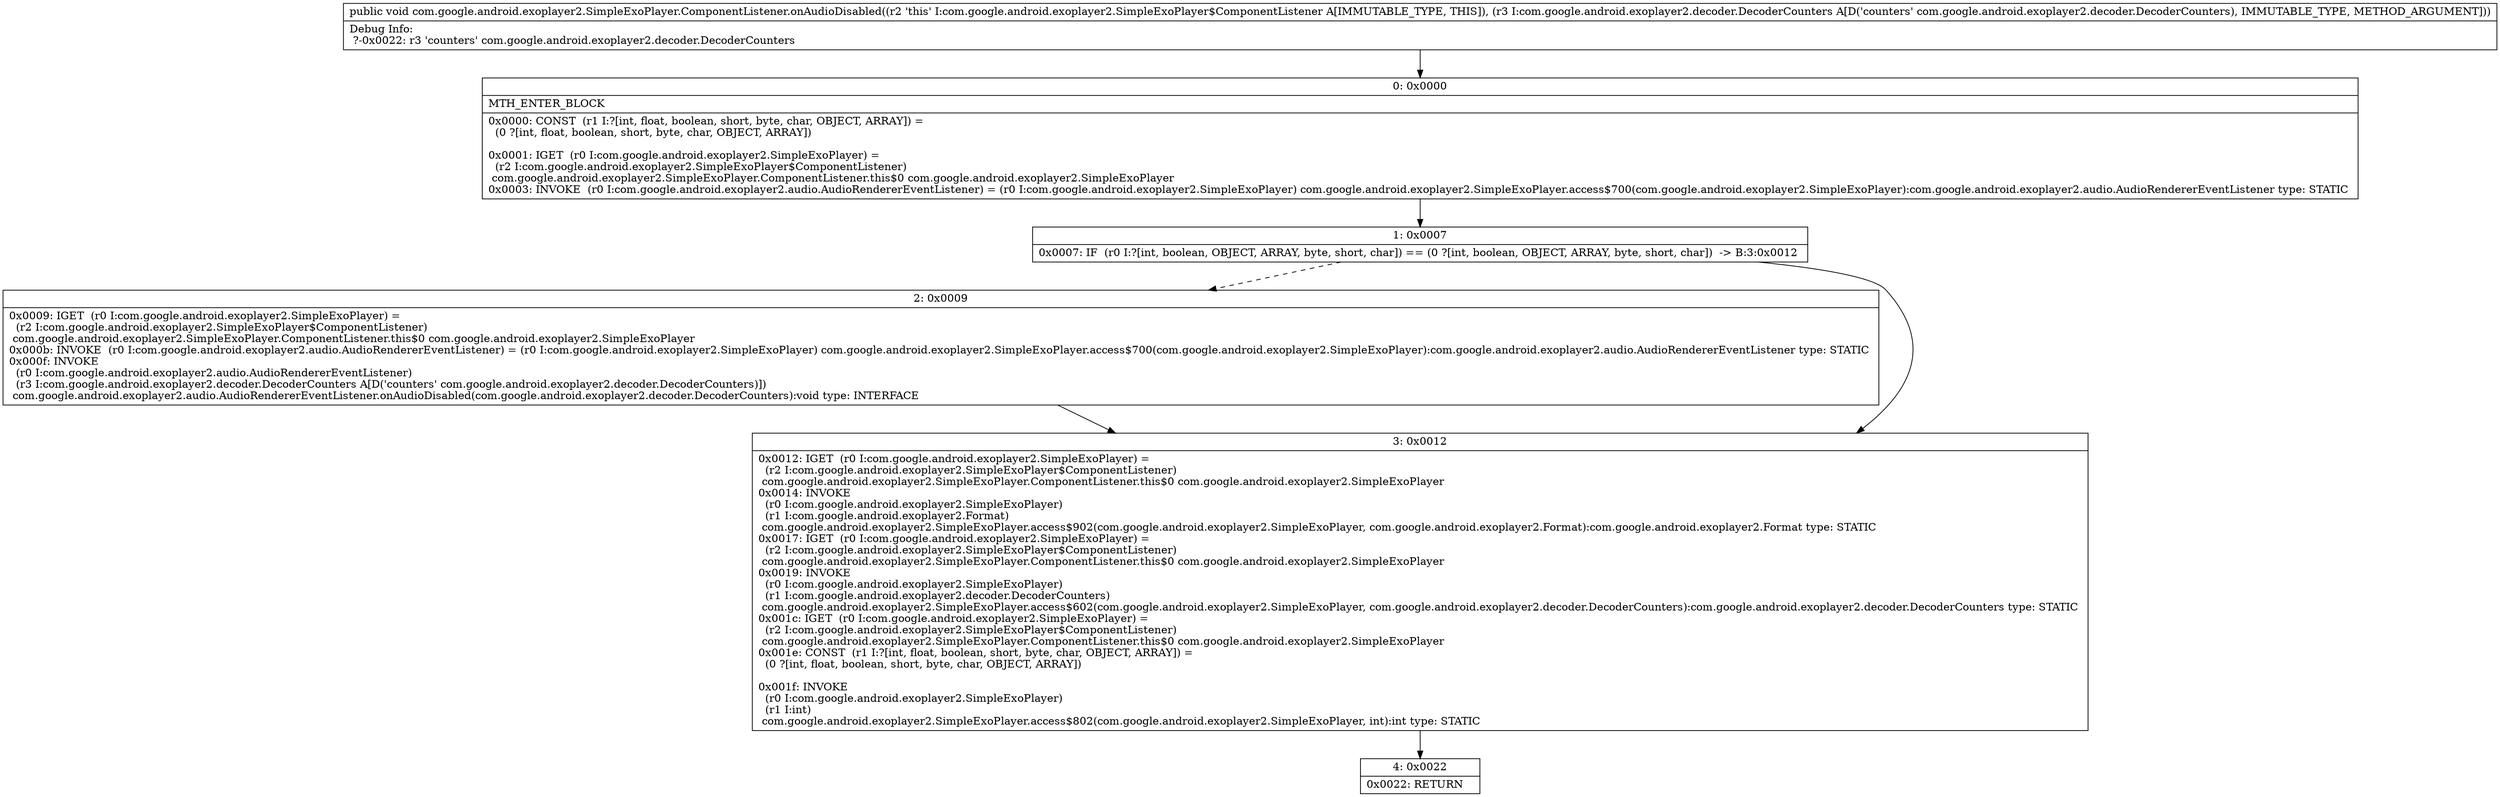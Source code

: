 digraph "CFG forcom.google.android.exoplayer2.SimpleExoPlayer.ComponentListener.onAudioDisabled(Lcom\/google\/android\/exoplayer2\/decoder\/DecoderCounters;)V" {
Node_0 [shape=record,label="{0\:\ 0x0000|MTH_ENTER_BLOCK\l|0x0000: CONST  (r1 I:?[int, float, boolean, short, byte, char, OBJECT, ARRAY]) = \l  (0 ?[int, float, boolean, short, byte, char, OBJECT, ARRAY])\l \l0x0001: IGET  (r0 I:com.google.android.exoplayer2.SimpleExoPlayer) = \l  (r2 I:com.google.android.exoplayer2.SimpleExoPlayer$ComponentListener)\l com.google.android.exoplayer2.SimpleExoPlayer.ComponentListener.this$0 com.google.android.exoplayer2.SimpleExoPlayer \l0x0003: INVOKE  (r0 I:com.google.android.exoplayer2.audio.AudioRendererEventListener) = (r0 I:com.google.android.exoplayer2.SimpleExoPlayer) com.google.android.exoplayer2.SimpleExoPlayer.access$700(com.google.android.exoplayer2.SimpleExoPlayer):com.google.android.exoplayer2.audio.AudioRendererEventListener type: STATIC \l}"];
Node_1 [shape=record,label="{1\:\ 0x0007|0x0007: IF  (r0 I:?[int, boolean, OBJECT, ARRAY, byte, short, char]) == (0 ?[int, boolean, OBJECT, ARRAY, byte, short, char])  \-\> B:3:0x0012 \l}"];
Node_2 [shape=record,label="{2\:\ 0x0009|0x0009: IGET  (r0 I:com.google.android.exoplayer2.SimpleExoPlayer) = \l  (r2 I:com.google.android.exoplayer2.SimpleExoPlayer$ComponentListener)\l com.google.android.exoplayer2.SimpleExoPlayer.ComponentListener.this$0 com.google.android.exoplayer2.SimpleExoPlayer \l0x000b: INVOKE  (r0 I:com.google.android.exoplayer2.audio.AudioRendererEventListener) = (r0 I:com.google.android.exoplayer2.SimpleExoPlayer) com.google.android.exoplayer2.SimpleExoPlayer.access$700(com.google.android.exoplayer2.SimpleExoPlayer):com.google.android.exoplayer2.audio.AudioRendererEventListener type: STATIC \l0x000f: INVOKE  \l  (r0 I:com.google.android.exoplayer2.audio.AudioRendererEventListener)\l  (r3 I:com.google.android.exoplayer2.decoder.DecoderCounters A[D('counters' com.google.android.exoplayer2.decoder.DecoderCounters)])\l com.google.android.exoplayer2.audio.AudioRendererEventListener.onAudioDisabled(com.google.android.exoplayer2.decoder.DecoderCounters):void type: INTERFACE \l}"];
Node_3 [shape=record,label="{3\:\ 0x0012|0x0012: IGET  (r0 I:com.google.android.exoplayer2.SimpleExoPlayer) = \l  (r2 I:com.google.android.exoplayer2.SimpleExoPlayer$ComponentListener)\l com.google.android.exoplayer2.SimpleExoPlayer.ComponentListener.this$0 com.google.android.exoplayer2.SimpleExoPlayer \l0x0014: INVOKE  \l  (r0 I:com.google.android.exoplayer2.SimpleExoPlayer)\l  (r1 I:com.google.android.exoplayer2.Format)\l com.google.android.exoplayer2.SimpleExoPlayer.access$902(com.google.android.exoplayer2.SimpleExoPlayer, com.google.android.exoplayer2.Format):com.google.android.exoplayer2.Format type: STATIC \l0x0017: IGET  (r0 I:com.google.android.exoplayer2.SimpleExoPlayer) = \l  (r2 I:com.google.android.exoplayer2.SimpleExoPlayer$ComponentListener)\l com.google.android.exoplayer2.SimpleExoPlayer.ComponentListener.this$0 com.google.android.exoplayer2.SimpleExoPlayer \l0x0019: INVOKE  \l  (r0 I:com.google.android.exoplayer2.SimpleExoPlayer)\l  (r1 I:com.google.android.exoplayer2.decoder.DecoderCounters)\l com.google.android.exoplayer2.SimpleExoPlayer.access$602(com.google.android.exoplayer2.SimpleExoPlayer, com.google.android.exoplayer2.decoder.DecoderCounters):com.google.android.exoplayer2.decoder.DecoderCounters type: STATIC \l0x001c: IGET  (r0 I:com.google.android.exoplayer2.SimpleExoPlayer) = \l  (r2 I:com.google.android.exoplayer2.SimpleExoPlayer$ComponentListener)\l com.google.android.exoplayer2.SimpleExoPlayer.ComponentListener.this$0 com.google.android.exoplayer2.SimpleExoPlayer \l0x001e: CONST  (r1 I:?[int, float, boolean, short, byte, char, OBJECT, ARRAY]) = \l  (0 ?[int, float, boolean, short, byte, char, OBJECT, ARRAY])\l \l0x001f: INVOKE  \l  (r0 I:com.google.android.exoplayer2.SimpleExoPlayer)\l  (r1 I:int)\l com.google.android.exoplayer2.SimpleExoPlayer.access$802(com.google.android.exoplayer2.SimpleExoPlayer, int):int type: STATIC \l}"];
Node_4 [shape=record,label="{4\:\ 0x0022|0x0022: RETURN   \l}"];
MethodNode[shape=record,label="{public void com.google.android.exoplayer2.SimpleExoPlayer.ComponentListener.onAudioDisabled((r2 'this' I:com.google.android.exoplayer2.SimpleExoPlayer$ComponentListener A[IMMUTABLE_TYPE, THIS]), (r3 I:com.google.android.exoplayer2.decoder.DecoderCounters A[D('counters' com.google.android.exoplayer2.decoder.DecoderCounters), IMMUTABLE_TYPE, METHOD_ARGUMENT]))  | Debug Info:\l  ?\-0x0022: r3 'counters' com.google.android.exoplayer2.decoder.DecoderCounters\l}"];
MethodNode -> Node_0;
Node_0 -> Node_1;
Node_1 -> Node_2[style=dashed];
Node_1 -> Node_3;
Node_2 -> Node_3;
Node_3 -> Node_4;
}

